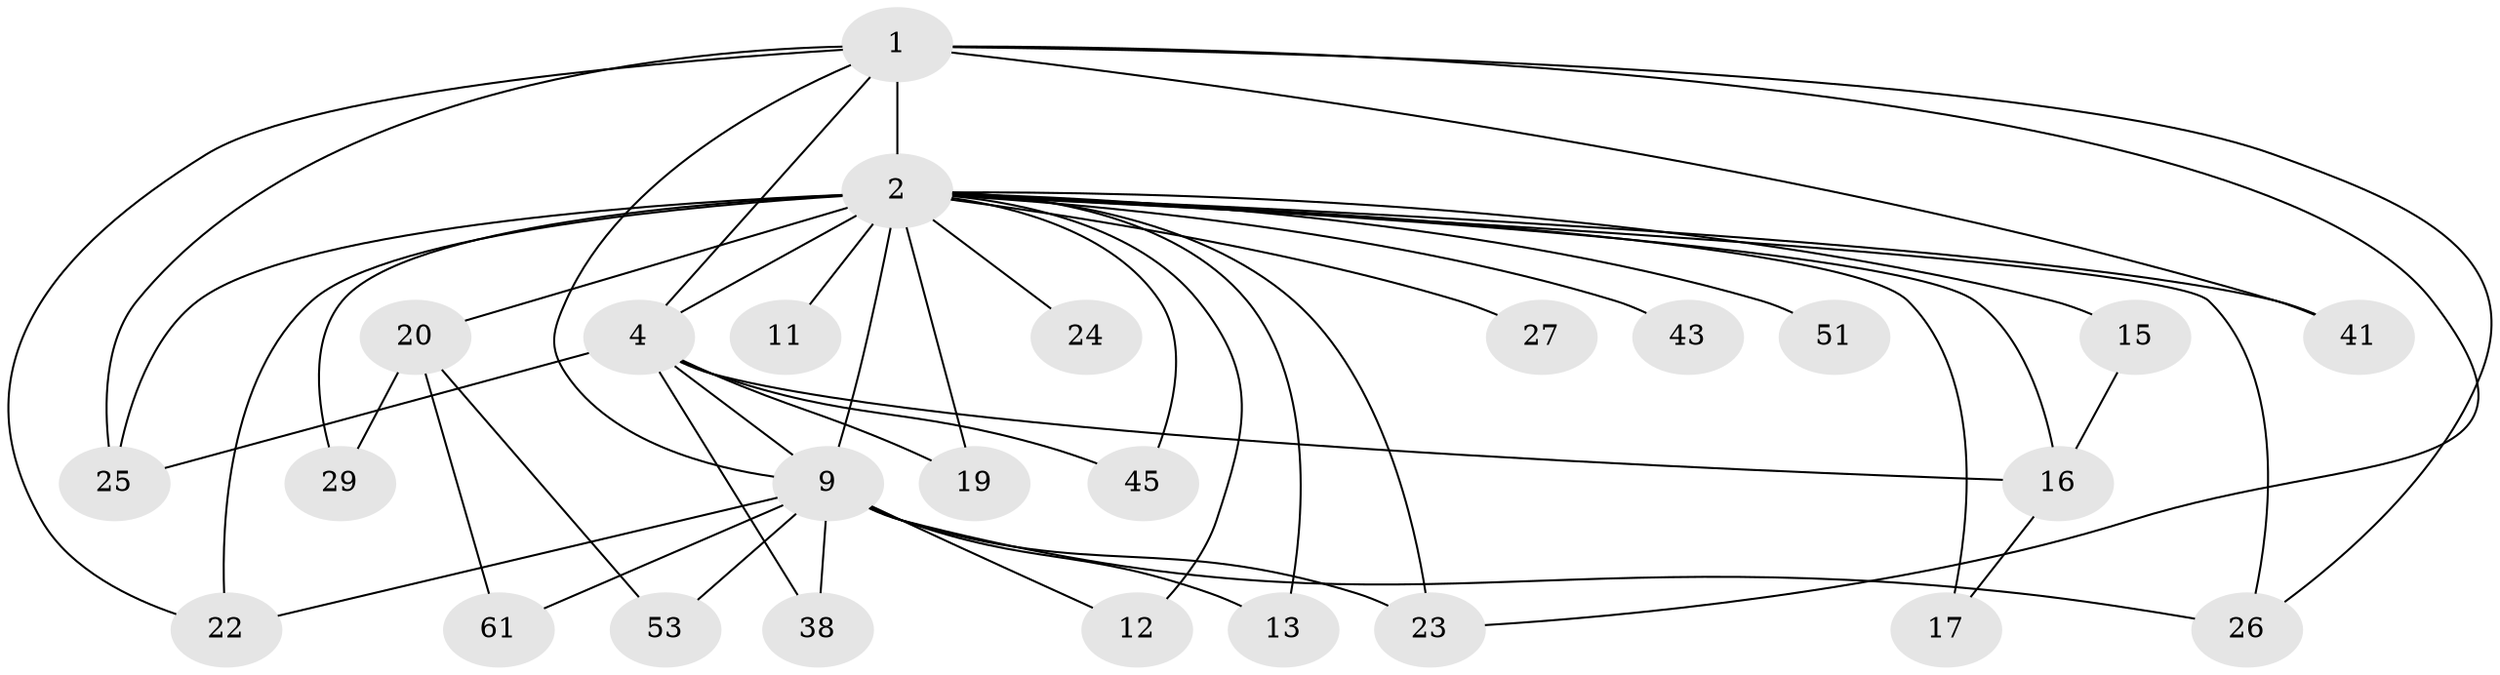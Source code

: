 // original degree distribution, {15: 0.015384615384615385, 13: 0.015384615384615385, 24: 0.015384615384615385, 14: 0.046153846153846156, 19: 0.015384615384615385, 18: 0.03076923076923077, 25: 0.015384615384615385, 2: 0.5846153846153846, 3: 0.16923076923076924, 4: 0.046153846153846156, 5: 0.046153846153846156}
// Generated by graph-tools (version 1.1) at 2025/17/03/04/25 18:17:33]
// undirected, 26 vertices, 48 edges
graph export_dot {
graph [start="1"]
  node [color=gray90,style=filled];
  1;
  2 [super="+8+3+63+5"];
  4 [super="+37+10+14"];
  9;
  11;
  12 [super="+21"];
  13;
  15 [super="+33"];
  16 [super="+46"];
  17 [super="+64"];
  19;
  20;
  22 [super="+30"];
  23 [super="+47"];
  24;
  25 [super="+34+48"];
  26 [super="+59+42"];
  27;
  29;
  38;
  41;
  43;
  45;
  51;
  53;
  61;
  1 -- 2 [weight=7];
  1 -- 4 [weight=2];
  1 -- 9;
  1 -- 22;
  1 -- 23;
  1 -- 41;
  1 -- 26;
  1 -- 25;
  2 -- 4 [weight=19];
  2 -- 9 [weight=6];
  2 -- 25 [weight=2];
  2 -- 11 [weight=2];
  2 -- 24;
  2 -- 26 [weight=2];
  2 -- 43 [weight=2];
  2 -- 45;
  2 -- 51;
  2 -- 13;
  2 -- 17 [weight=2];
  2 -- 22;
  2 -- 27 [weight=2];
  2 -- 29;
  2 -- 41;
  2 -- 23 [weight=3];
  2 -- 12 [weight=2];
  2 -- 15 [weight=4];
  2 -- 16 [weight=2];
  2 -- 19 [weight=2];
  2 -- 20 [weight=2];
  4 -- 9 [weight=3];
  4 -- 38;
  4 -- 19;
  4 -- 25;
  4 -- 45;
  4 -- 16;
  9 -- 12;
  9 -- 13;
  9 -- 23;
  9 -- 38;
  9 -- 53;
  9 -- 61;
  9 -- 26;
  9 -- 22;
  15 -- 16;
  16 -- 17;
  20 -- 29;
  20 -- 53;
  20 -- 61;
}
